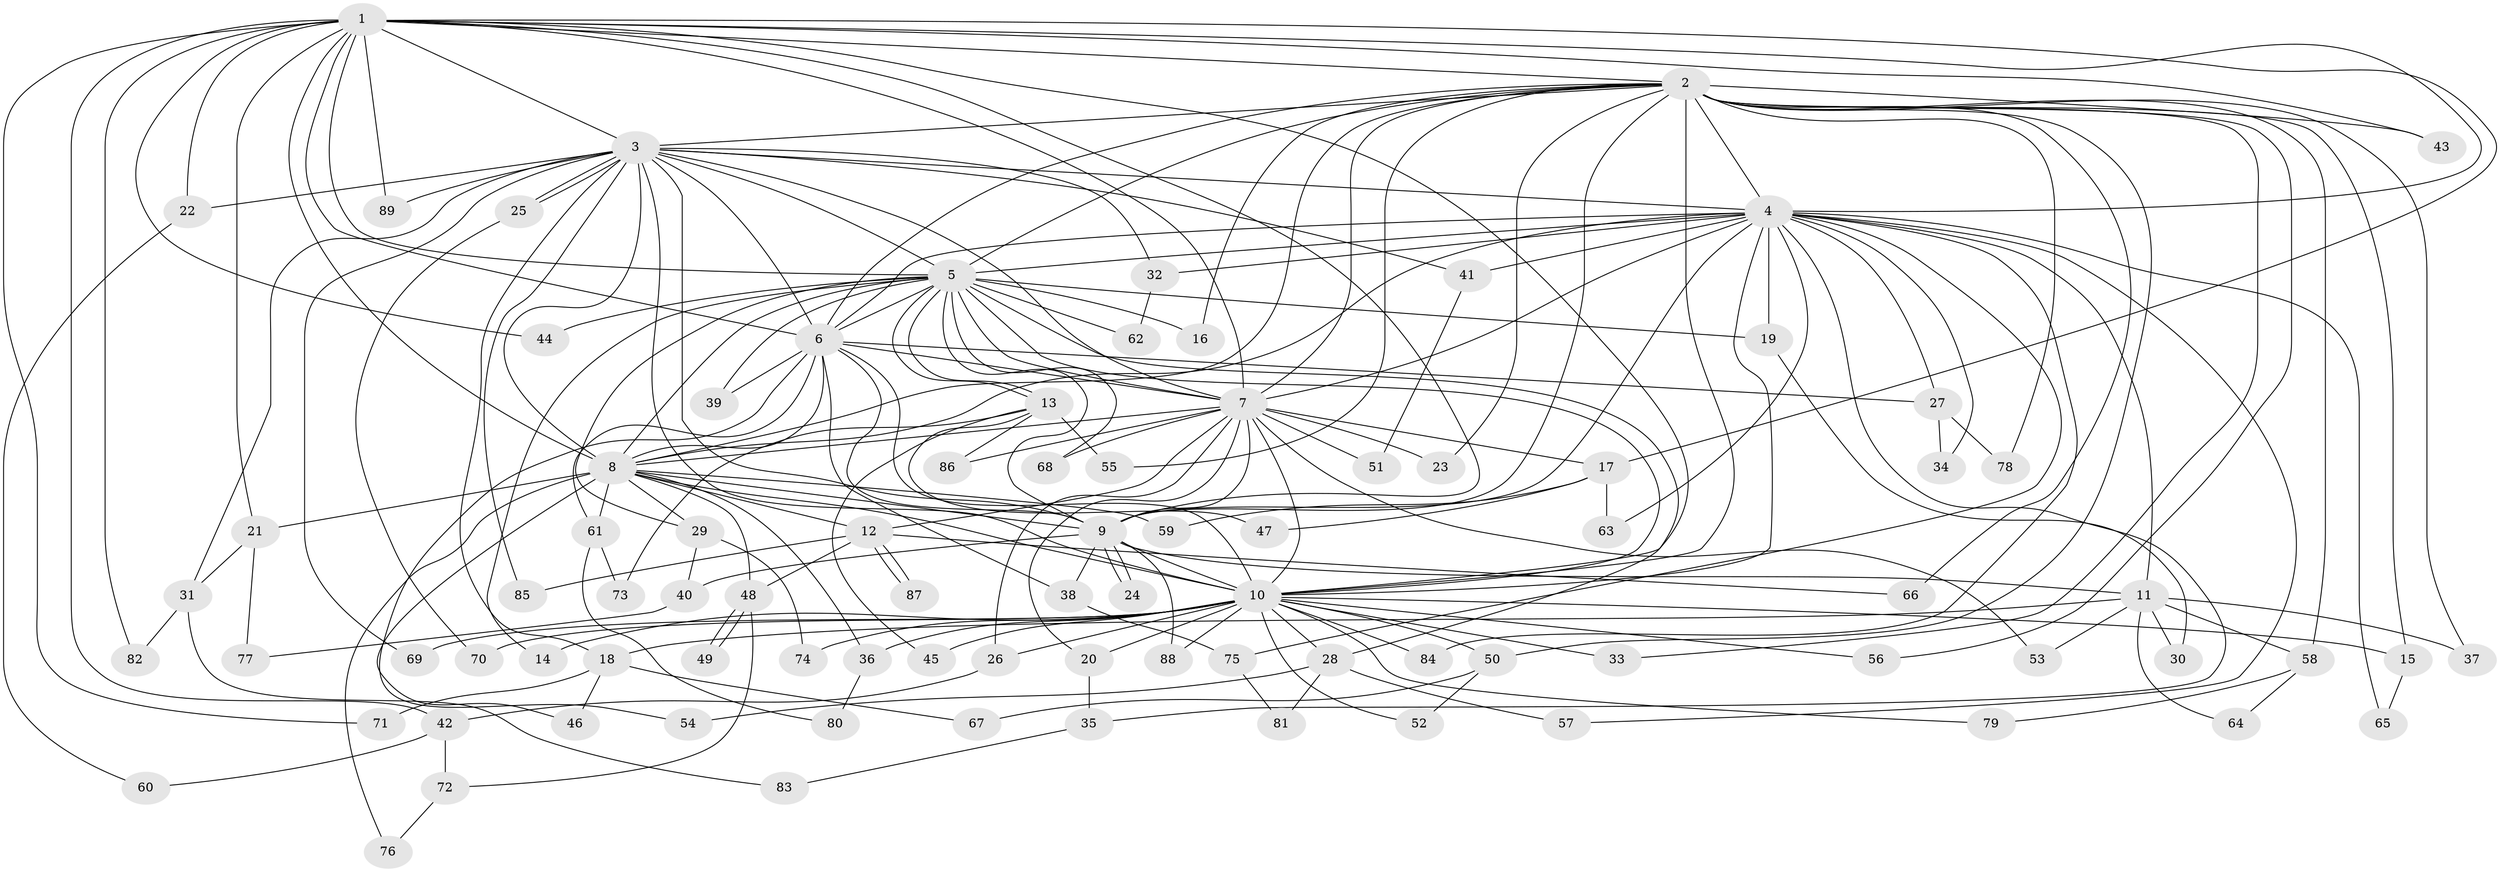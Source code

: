 // coarse degree distribution, {13: 0.022727272727272728, 15: 0.045454545454545456, 26: 0.022727272727272728, 16: 0.045454545454545456, 11: 0.022727272727272728, 19: 0.022727272727272728, 5: 0.06818181818181818, 7: 0.022727272727272728, 2: 0.38636363636363635, 3: 0.20454545454545456, 4: 0.09090909090909091, 1: 0.045454545454545456}
// Generated by graph-tools (version 1.1) at 2025/17/03/04/25 18:17:22]
// undirected, 89 vertices, 203 edges
graph export_dot {
graph [start="1"]
  node [color=gray90,style=filled];
  1;
  2;
  3;
  4;
  5;
  6;
  7;
  8;
  9;
  10;
  11;
  12;
  13;
  14;
  15;
  16;
  17;
  18;
  19;
  20;
  21;
  22;
  23;
  24;
  25;
  26;
  27;
  28;
  29;
  30;
  31;
  32;
  33;
  34;
  35;
  36;
  37;
  38;
  39;
  40;
  41;
  42;
  43;
  44;
  45;
  46;
  47;
  48;
  49;
  50;
  51;
  52;
  53;
  54;
  55;
  56;
  57;
  58;
  59;
  60;
  61;
  62;
  63;
  64;
  65;
  66;
  67;
  68;
  69;
  70;
  71;
  72;
  73;
  74;
  75;
  76;
  77;
  78;
  79;
  80;
  81;
  82;
  83;
  84;
  85;
  86;
  87;
  88;
  89;
  1 -- 2;
  1 -- 3;
  1 -- 4;
  1 -- 5;
  1 -- 6;
  1 -- 7;
  1 -- 8;
  1 -- 9;
  1 -- 10;
  1 -- 17;
  1 -- 21;
  1 -- 22;
  1 -- 42;
  1 -- 43;
  1 -- 44;
  1 -- 71;
  1 -- 82;
  1 -- 89;
  2 -- 3;
  2 -- 4;
  2 -- 5;
  2 -- 6;
  2 -- 7;
  2 -- 8;
  2 -- 9;
  2 -- 10;
  2 -- 15;
  2 -- 16;
  2 -- 23;
  2 -- 33;
  2 -- 37;
  2 -- 43;
  2 -- 50;
  2 -- 55;
  2 -- 56;
  2 -- 58;
  2 -- 66;
  2 -- 78;
  3 -- 4;
  3 -- 5;
  3 -- 6;
  3 -- 7;
  3 -- 8;
  3 -- 9;
  3 -- 10;
  3 -- 18;
  3 -- 22;
  3 -- 25;
  3 -- 25;
  3 -- 31;
  3 -- 32;
  3 -- 41;
  3 -- 69;
  3 -- 85;
  3 -- 89;
  4 -- 5;
  4 -- 6;
  4 -- 7;
  4 -- 8;
  4 -- 9;
  4 -- 10;
  4 -- 11;
  4 -- 19;
  4 -- 27;
  4 -- 32;
  4 -- 34;
  4 -- 35;
  4 -- 41;
  4 -- 57;
  4 -- 63;
  4 -- 65;
  4 -- 75;
  4 -- 84;
  5 -- 6;
  5 -- 7;
  5 -- 8;
  5 -- 9;
  5 -- 10;
  5 -- 13;
  5 -- 13;
  5 -- 14;
  5 -- 16;
  5 -- 19;
  5 -- 28;
  5 -- 29;
  5 -- 39;
  5 -- 44;
  5 -- 62;
  5 -- 68;
  6 -- 7;
  6 -- 8;
  6 -- 9;
  6 -- 10;
  6 -- 27;
  6 -- 38;
  6 -- 39;
  6 -- 54;
  6 -- 61;
  7 -- 8;
  7 -- 9;
  7 -- 10;
  7 -- 12;
  7 -- 17;
  7 -- 20;
  7 -- 23;
  7 -- 26;
  7 -- 51;
  7 -- 53;
  7 -- 68;
  7 -- 86;
  8 -- 9;
  8 -- 10;
  8 -- 12;
  8 -- 21;
  8 -- 29;
  8 -- 36;
  8 -- 46;
  8 -- 48;
  8 -- 59;
  8 -- 61;
  8 -- 76;
  9 -- 10;
  9 -- 11;
  9 -- 24;
  9 -- 24;
  9 -- 38;
  9 -- 40;
  9 -- 88;
  10 -- 14;
  10 -- 15;
  10 -- 20;
  10 -- 26;
  10 -- 28;
  10 -- 33;
  10 -- 36;
  10 -- 45;
  10 -- 50;
  10 -- 52;
  10 -- 56;
  10 -- 69;
  10 -- 70;
  10 -- 74;
  10 -- 79;
  10 -- 84;
  10 -- 88;
  11 -- 18;
  11 -- 30;
  11 -- 37;
  11 -- 53;
  11 -- 58;
  11 -- 64;
  12 -- 48;
  12 -- 66;
  12 -- 85;
  12 -- 87;
  12 -- 87;
  13 -- 45;
  13 -- 47;
  13 -- 55;
  13 -- 73;
  13 -- 86;
  15 -- 65;
  17 -- 47;
  17 -- 59;
  17 -- 63;
  18 -- 46;
  18 -- 67;
  18 -- 71;
  19 -- 30;
  20 -- 35;
  21 -- 31;
  21 -- 77;
  22 -- 60;
  25 -- 70;
  26 -- 42;
  27 -- 34;
  27 -- 78;
  28 -- 54;
  28 -- 57;
  28 -- 81;
  29 -- 40;
  29 -- 74;
  31 -- 82;
  31 -- 83;
  32 -- 62;
  35 -- 83;
  36 -- 80;
  38 -- 75;
  40 -- 77;
  41 -- 51;
  42 -- 60;
  42 -- 72;
  48 -- 49;
  48 -- 49;
  48 -- 72;
  50 -- 52;
  50 -- 67;
  58 -- 64;
  58 -- 79;
  61 -- 73;
  61 -- 80;
  72 -- 76;
  75 -- 81;
}
